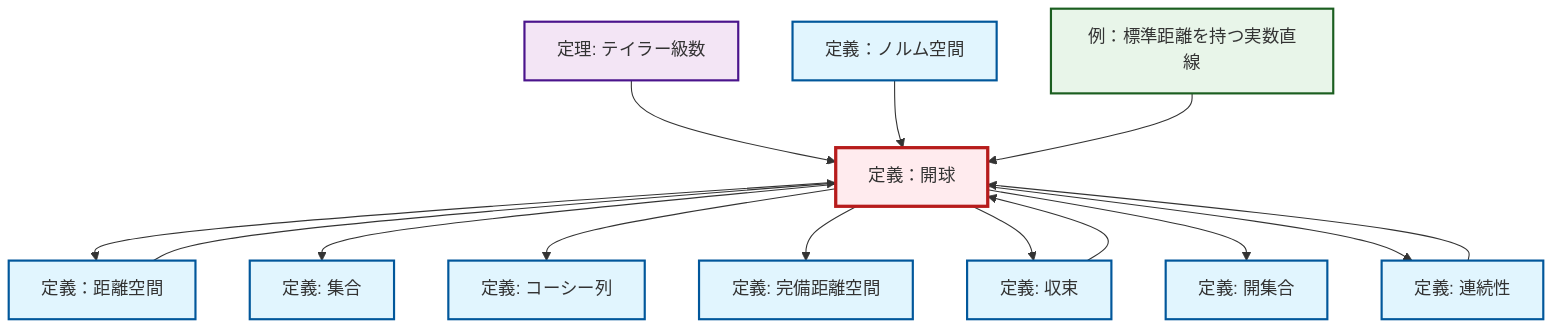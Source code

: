 graph TD
    classDef definition fill:#e1f5fe,stroke:#01579b,stroke-width:2px
    classDef theorem fill:#f3e5f5,stroke:#4a148c,stroke-width:2px
    classDef axiom fill:#fff3e0,stroke:#e65100,stroke-width:2px
    classDef example fill:#e8f5e9,stroke:#1b5e20,stroke-width:2px
    classDef current fill:#ffebee,stroke:#b71c1c,stroke-width:3px
    def-normed-vector-space["定義：ノルム空間"]:::definition
    def-open-ball["定義：開球"]:::definition
    ex-real-line-metric["例：標準距離を持つ実数直線"]:::example
    def-continuity["定義: 連続性"]:::definition
    def-cauchy-sequence["定義: コーシー列"]:::definition
    thm-taylor-series["定理: テイラー級数"]:::theorem
    def-metric-space["定義：距離空間"]:::definition
    def-set["定義: 集合"]:::definition
    def-complete-metric-space["定義: 完備距離空間"]:::definition
    def-convergence["定義: 収束"]:::definition
    def-open-set["定義: 開集合"]:::definition
    def-open-ball --> def-metric-space
    def-open-ball --> def-set
    thm-taylor-series --> def-open-ball
    def-convergence --> def-open-ball
    def-open-ball --> def-cauchy-sequence
    def-normed-vector-space --> def-open-ball
    ex-real-line-metric --> def-open-ball
    def-open-ball --> def-complete-metric-space
    def-open-ball --> def-convergence
    def-continuity --> def-open-ball
    def-metric-space --> def-open-ball
    def-open-ball --> def-open-set
    def-open-ball --> def-continuity
    class def-open-ball current